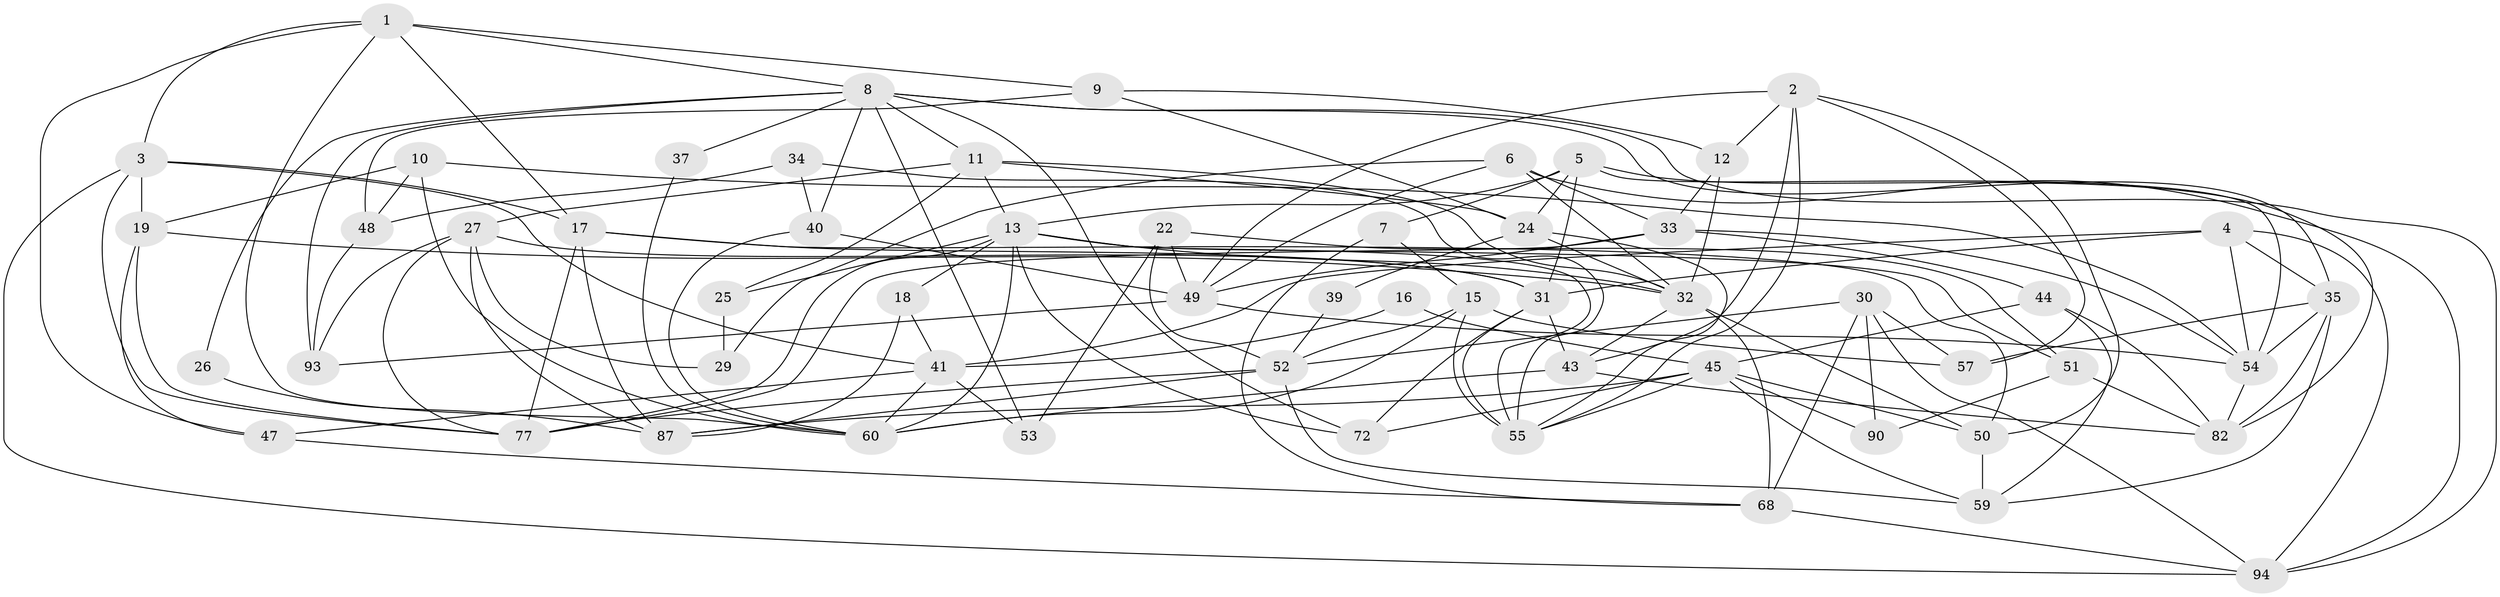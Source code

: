 // original degree distribution, {6: 0.1276595744680851, 5: 0.19148936170212766, 4: 0.2872340425531915, 2: 0.14893617021276595, 3: 0.22340425531914893, 8: 0.010638297872340425, 7: 0.010638297872340425}
// Generated by graph-tools (version 1.1) at 2025/11/02/27/25 16:11:24]
// undirected, 57 vertices, 147 edges
graph export_dot {
graph [start="1"]
  node [color=gray90,style=filled];
  1 [super="+14"];
  2 [super="+78"];
  3;
  4 [super="+42"];
  5 [super="+86"];
  6 [super="+65"];
  7;
  8 [super="+21"];
  9 [super="+91"];
  10;
  11 [super="+81"];
  12 [super="+56"];
  13 [super="+46"];
  15 [super="+20"];
  16;
  17 [super="+80"];
  18 [super="+23"];
  19 [super="+79"];
  22 [super="+74"];
  24 [super="+36"];
  25 [super="+28"];
  26;
  27;
  29;
  30 [super="+38"];
  31 [super="+70"];
  32 [super="+61"];
  33 [super="+64"];
  34;
  35 [super="+76"];
  37;
  39;
  40 [super="+69"];
  41 [super="+71"];
  43;
  44 [super="+73"];
  45 [super="+58"];
  47;
  48 [super="+88"];
  49 [super="+89"];
  50 [super="+84"];
  51 [super="+67"];
  52 [super="+63"];
  53;
  54 [super="+83"];
  55 [super="+92"];
  57 [super="+62"];
  59 [super="+75"];
  60 [super="+66"];
  68;
  72;
  77 [super="+85"];
  82;
  87;
  90;
  93;
  94;
  1 -- 3;
  1 -- 47;
  1 -- 60;
  1 -- 8;
  1 -- 17;
  1 -- 9;
  2 -- 49;
  2 -- 43;
  2 -- 57;
  2 -- 55;
  2 -- 50;
  2 -- 12;
  3 -- 77;
  3 -- 94;
  3 -- 19;
  3 -- 41;
  3 -- 17;
  4 -- 35;
  4 -- 31;
  4 -- 54;
  4 -- 41;
  4 -- 94;
  5 -- 31 [weight=2];
  5 -- 7;
  5 -- 54;
  5 -- 82;
  5 -- 24;
  5 -- 13;
  6 -- 32;
  6 -- 49;
  6 -- 33;
  6 -- 29;
  6 -- 94;
  7 -- 68;
  7 -- 15;
  8 -- 35;
  8 -- 37;
  8 -- 72;
  8 -- 93;
  8 -- 26;
  8 -- 53;
  8 -- 40;
  8 -- 94;
  8 -- 11;
  9 -- 24;
  9 -- 48;
  9 -- 12;
  10 -- 48;
  10 -- 19;
  10 -- 54;
  10 -- 60;
  11 -- 13;
  11 -- 32;
  11 -- 27;
  11 -- 24;
  11 -- 25;
  12 -- 32;
  12 -- 33;
  13 -- 72;
  13 -- 25;
  13 -- 60;
  13 -- 32;
  13 -- 18;
  13 -- 55;
  13 -- 77;
  13 -- 51;
  15 -- 55;
  15 -- 52;
  15 -- 57;
  15 -- 60;
  16 -- 41;
  16 -- 45;
  17 -- 87;
  17 -- 77;
  17 -- 31;
  17 -- 50;
  18 -- 41;
  18 -- 87;
  19 -- 77;
  19 -- 32;
  19 -- 47;
  22 -- 53;
  22 -- 52;
  22 -- 49;
  22 -- 51;
  24 -- 32;
  24 -- 39;
  24 -- 55;
  25 -- 29;
  26 -- 87;
  27 -- 93;
  27 -- 29;
  27 -- 87;
  27 -- 31;
  27 -- 77;
  30 -- 94;
  30 -- 68;
  30 -- 90;
  30 -- 57;
  30 -- 52;
  31 -- 43;
  31 -- 72;
  31 -- 55;
  32 -- 50;
  32 -- 68;
  32 -- 43;
  33 -- 49 [weight=2];
  33 -- 54;
  33 -- 77;
  33 -- 44;
  34 -- 48;
  34 -- 40;
  34 -- 55;
  35 -- 82;
  35 -- 59;
  35 -- 54;
  35 -- 57;
  37 -- 60;
  39 -- 52;
  40 -- 49;
  40 -- 60;
  41 -- 53;
  41 -- 60;
  41 -- 47;
  43 -- 60;
  43 -- 82;
  44 -- 59;
  44 -- 82;
  44 -- 45;
  45 -- 55;
  45 -- 87;
  45 -- 50;
  45 -- 72;
  45 -- 90;
  45 -- 59;
  47 -- 68;
  48 -- 93;
  49 -- 93;
  49 -- 54;
  50 -- 59;
  51 -- 82;
  51 -- 90;
  52 -- 87;
  52 -- 59;
  52 -- 77;
  54 -- 82;
  68 -- 94;
}
